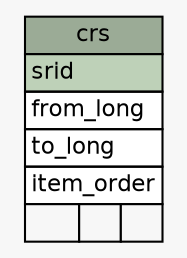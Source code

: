 // dot 2.36.0 on Windows 10 10.0
// SchemaSpy rev 590
digraph "crs" {
  graph [
    rankdir="RL"
    bgcolor="#f7f7f7"
    nodesep="0.18"
    ranksep="0.46"
    fontname="Helvetica"
    fontsize="11"
  ];
  node [
    fontname="Helvetica"
    fontsize="11"
    shape="plaintext"
  ];
  edge [
    arrowsize="0.8"
  ];
  "crs" [
    label=<
    <TABLE BORDER="0" CELLBORDER="1" CELLSPACING="0" BGCOLOR="#ffffff">
      <TR><TD COLSPAN="3" BGCOLOR="#9bab96" ALIGN="CENTER">crs</TD></TR>
      <TR><TD PORT="srid" COLSPAN="3" BGCOLOR="#bed1b8" ALIGN="LEFT">srid</TD></TR>
      <TR><TD PORT="from_long" COLSPAN="3" ALIGN="LEFT">from_long</TD></TR>
      <TR><TD PORT="to_long" COLSPAN="3" ALIGN="LEFT">to_long</TD></TR>
      <TR><TD PORT="item_order" COLSPAN="3" ALIGN="LEFT">item_order</TD></TR>
      <TR><TD ALIGN="LEFT" BGCOLOR="#f7f7f7">  </TD><TD ALIGN="RIGHT" BGCOLOR="#f7f7f7">  </TD><TD ALIGN="RIGHT" BGCOLOR="#f7f7f7">  </TD></TR>
    </TABLE>>
    URL="tables/crs.html"
    tooltip="crs"
  ];
}
